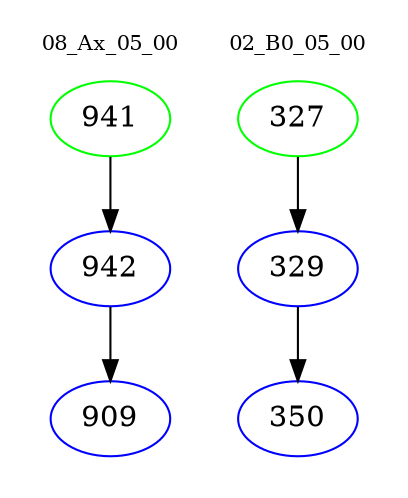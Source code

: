 digraph{
subgraph cluster_0 {
color = white
label = "08_Ax_05_00";
fontsize=10;
T0_941 [label="941", color="green"]
T0_941 -> T0_942 [color="black"]
T0_942 [label="942", color="blue"]
T0_942 -> T0_909 [color="black"]
T0_909 [label="909", color="blue"]
}
subgraph cluster_1 {
color = white
label = "02_B0_05_00";
fontsize=10;
T1_327 [label="327", color="green"]
T1_327 -> T1_329 [color="black"]
T1_329 [label="329", color="blue"]
T1_329 -> T1_350 [color="black"]
T1_350 [label="350", color="blue"]
}
}

